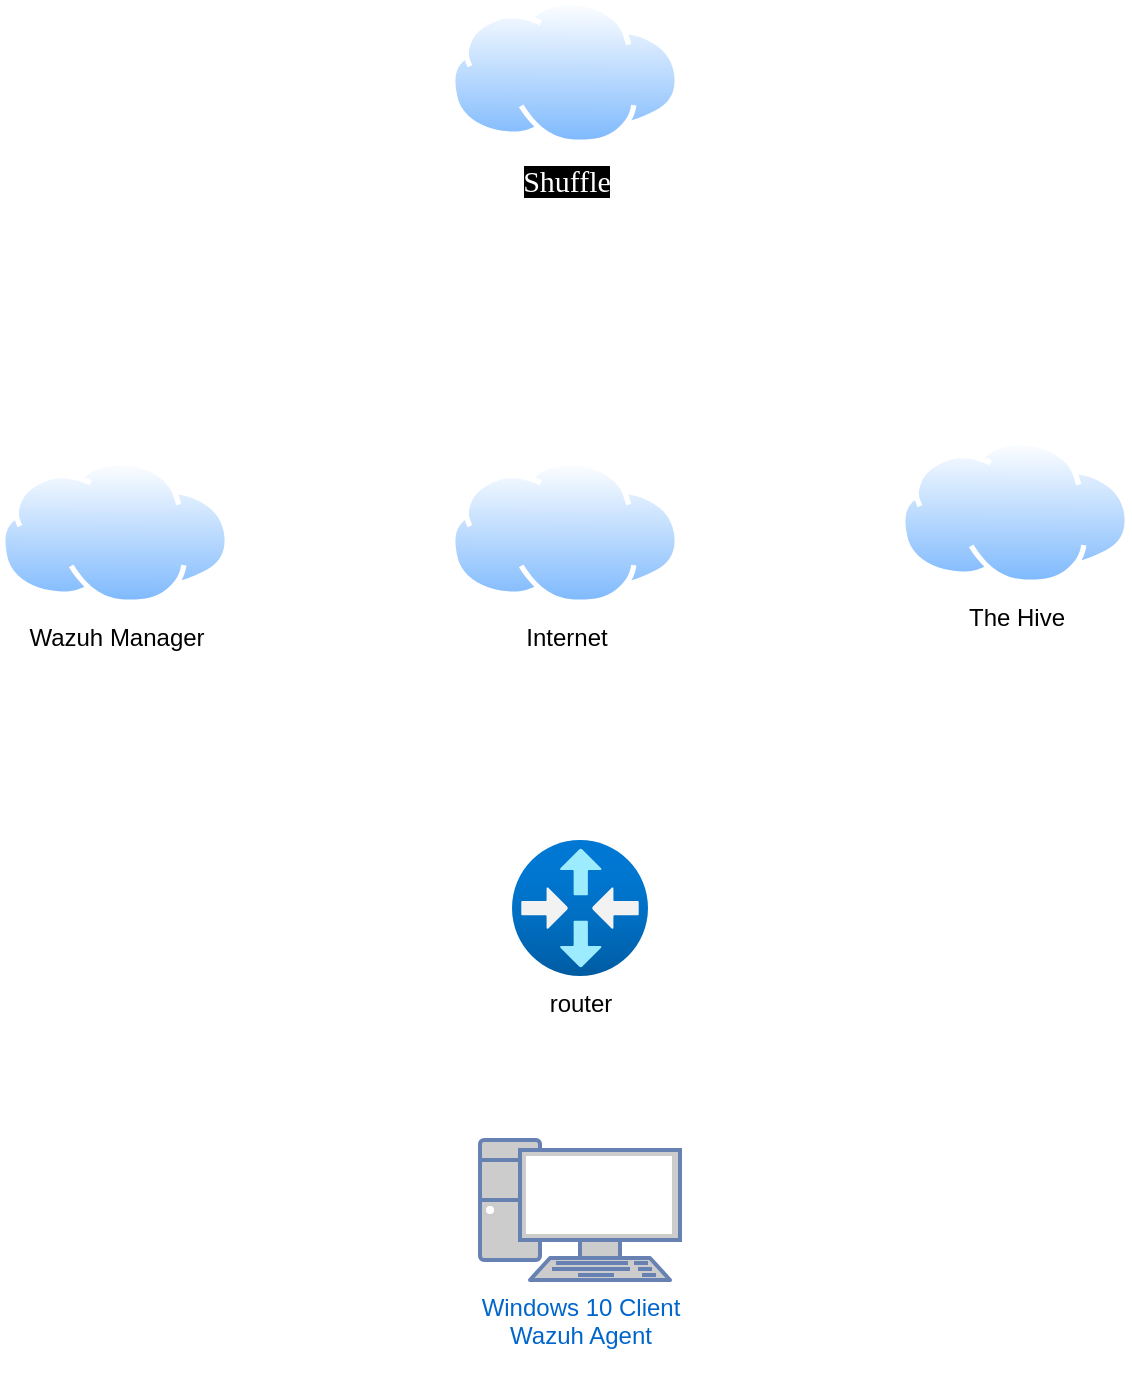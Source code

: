 <mxfile version="24.9.1">
  <diagram name="Page-1" id="bsOLxiMiNHzvZktkI300">
    <mxGraphModel dx="954" dy="727" grid="1" gridSize="10" guides="1" tooltips="1" connect="1" arrows="1" fold="1" page="1" pageScale="1" pageWidth="850" pageHeight="1100" math="0" shadow="0">
      <root>
        <mxCell id="0" />
        <mxCell id="1" parent="0" />
        <mxCell id="rfiSgZxfOolpitJeeGe8-1" value="Windows 10 Client&lt;div&gt;Wazuh Agent&lt;/div&gt;&lt;div&gt;&lt;br&gt;&lt;/div&gt;" style="fontColor=#0066CC;verticalAlign=top;verticalLabelPosition=bottom;labelPosition=center;align=center;html=1;outlineConnect=0;fillColor=#CCCCCC;strokeColor=#6881B3;gradientColor=none;gradientDirection=north;strokeWidth=2;shape=mxgraph.networks.pc;" vertex="1" parent="1">
          <mxGeometry x="360" y="680" width="100" height="70" as="geometry" />
        </mxCell>
        <mxCell id="rfiSgZxfOolpitJeeGe8-2" value="router&lt;div&gt;&lt;br&gt;&lt;/div&gt;" style="image;aspect=fixed;html=1;points=[];align=center;fontSize=12;image=img/lib/azure2/networking/Virtual_Router.svg;" vertex="1" parent="1">
          <mxGeometry x="376" y="530" width="68" height="68" as="geometry" />
        </mxCell>
        <mxCell id="rfiSgZxfOolpitJeeGe8-3" value="Internet&lt;div&gt;&lt;br&gt;&lt;/div&gt;" style="image;aspect=fixed;perimeter=ellipsePerimeter;html=1;align=center;shadow=0;dashed=0;spacingTop=3;image=img/lib/active_directory/internet_cloud.svg;" vertex="1" parent="1">
          <mxGeometry x="345" y="340" width="115" height="72.45" as="geometry" />
        </mxCell>
        <mxCell id="rfiSgZxfOolpitJeeGe8-4" value="&lt;div style=&quot;text-align: start;&quot;&gt;The Hive&lt;/div&gt;" style="image;aspect=fixed;perimeter=ellipsePerimeter;html=1;align=center;shadow=0;dashed=0;spacingTop=3;image=img/lib/active_directory/internet_cloud.svg;" vertex="1" parent="1">
          <mxGeometry x="570" y="330" width="115" height="72.45" as="geometry" />
        </mxCell>
        <mxCell id="rfiSgZxfOolpitJeeGe8-5" value="&lt;div style=&quot;text-align: start;&quot;&gt;Wazuh Manager&lt;/div&gt;&lt;div style=&quot;text-align: start;&quot;&gt;&lt;br&gt;&lt;/div&gt;" style="image;aspect=fixed;perimeter=ellipsePerimeter;html=1;align=center;shadow=0;dashed=0;spacingTop=3;image=img/lib/active_directory/internet_cloud.svg;" vertex="1" parent="1">
          <mxGeometry x="120" y="340" width="115" height="72.45" as="geometry" />
        </mxCell>
        <mxCell id="rfiSgZxfOolpitJeeGe8-6" value="&lt;div style=&quot;text-align: start;&quot;&gt;&lt;font face=&quot;Times&quot; color=&quot;#ffffff&quot;&gt;&lt;span style=&quot;font-size: 15px; white-space: pre-wrap; background-color: rgb(0, 0, 0);&quot;&gt;Shuffle&lt;/span&gt;&lt;/font&gt;&lt;/div&gt;" style="image;aspect=fixed;perimeter=ellipsePerimeter;html=1;align=center;shadow=0;dashed=0;spacingTop=3;image=img/lib/active_directory/internet_cloud.svg;" vertex="1" parent="1">
          <mxGeometry x="345" y="110" width="115" height="72.45" as="geometry" />
        </mxCell>
      </root>
    </mxGraphModel>
  </diagram>
</mxfile>
